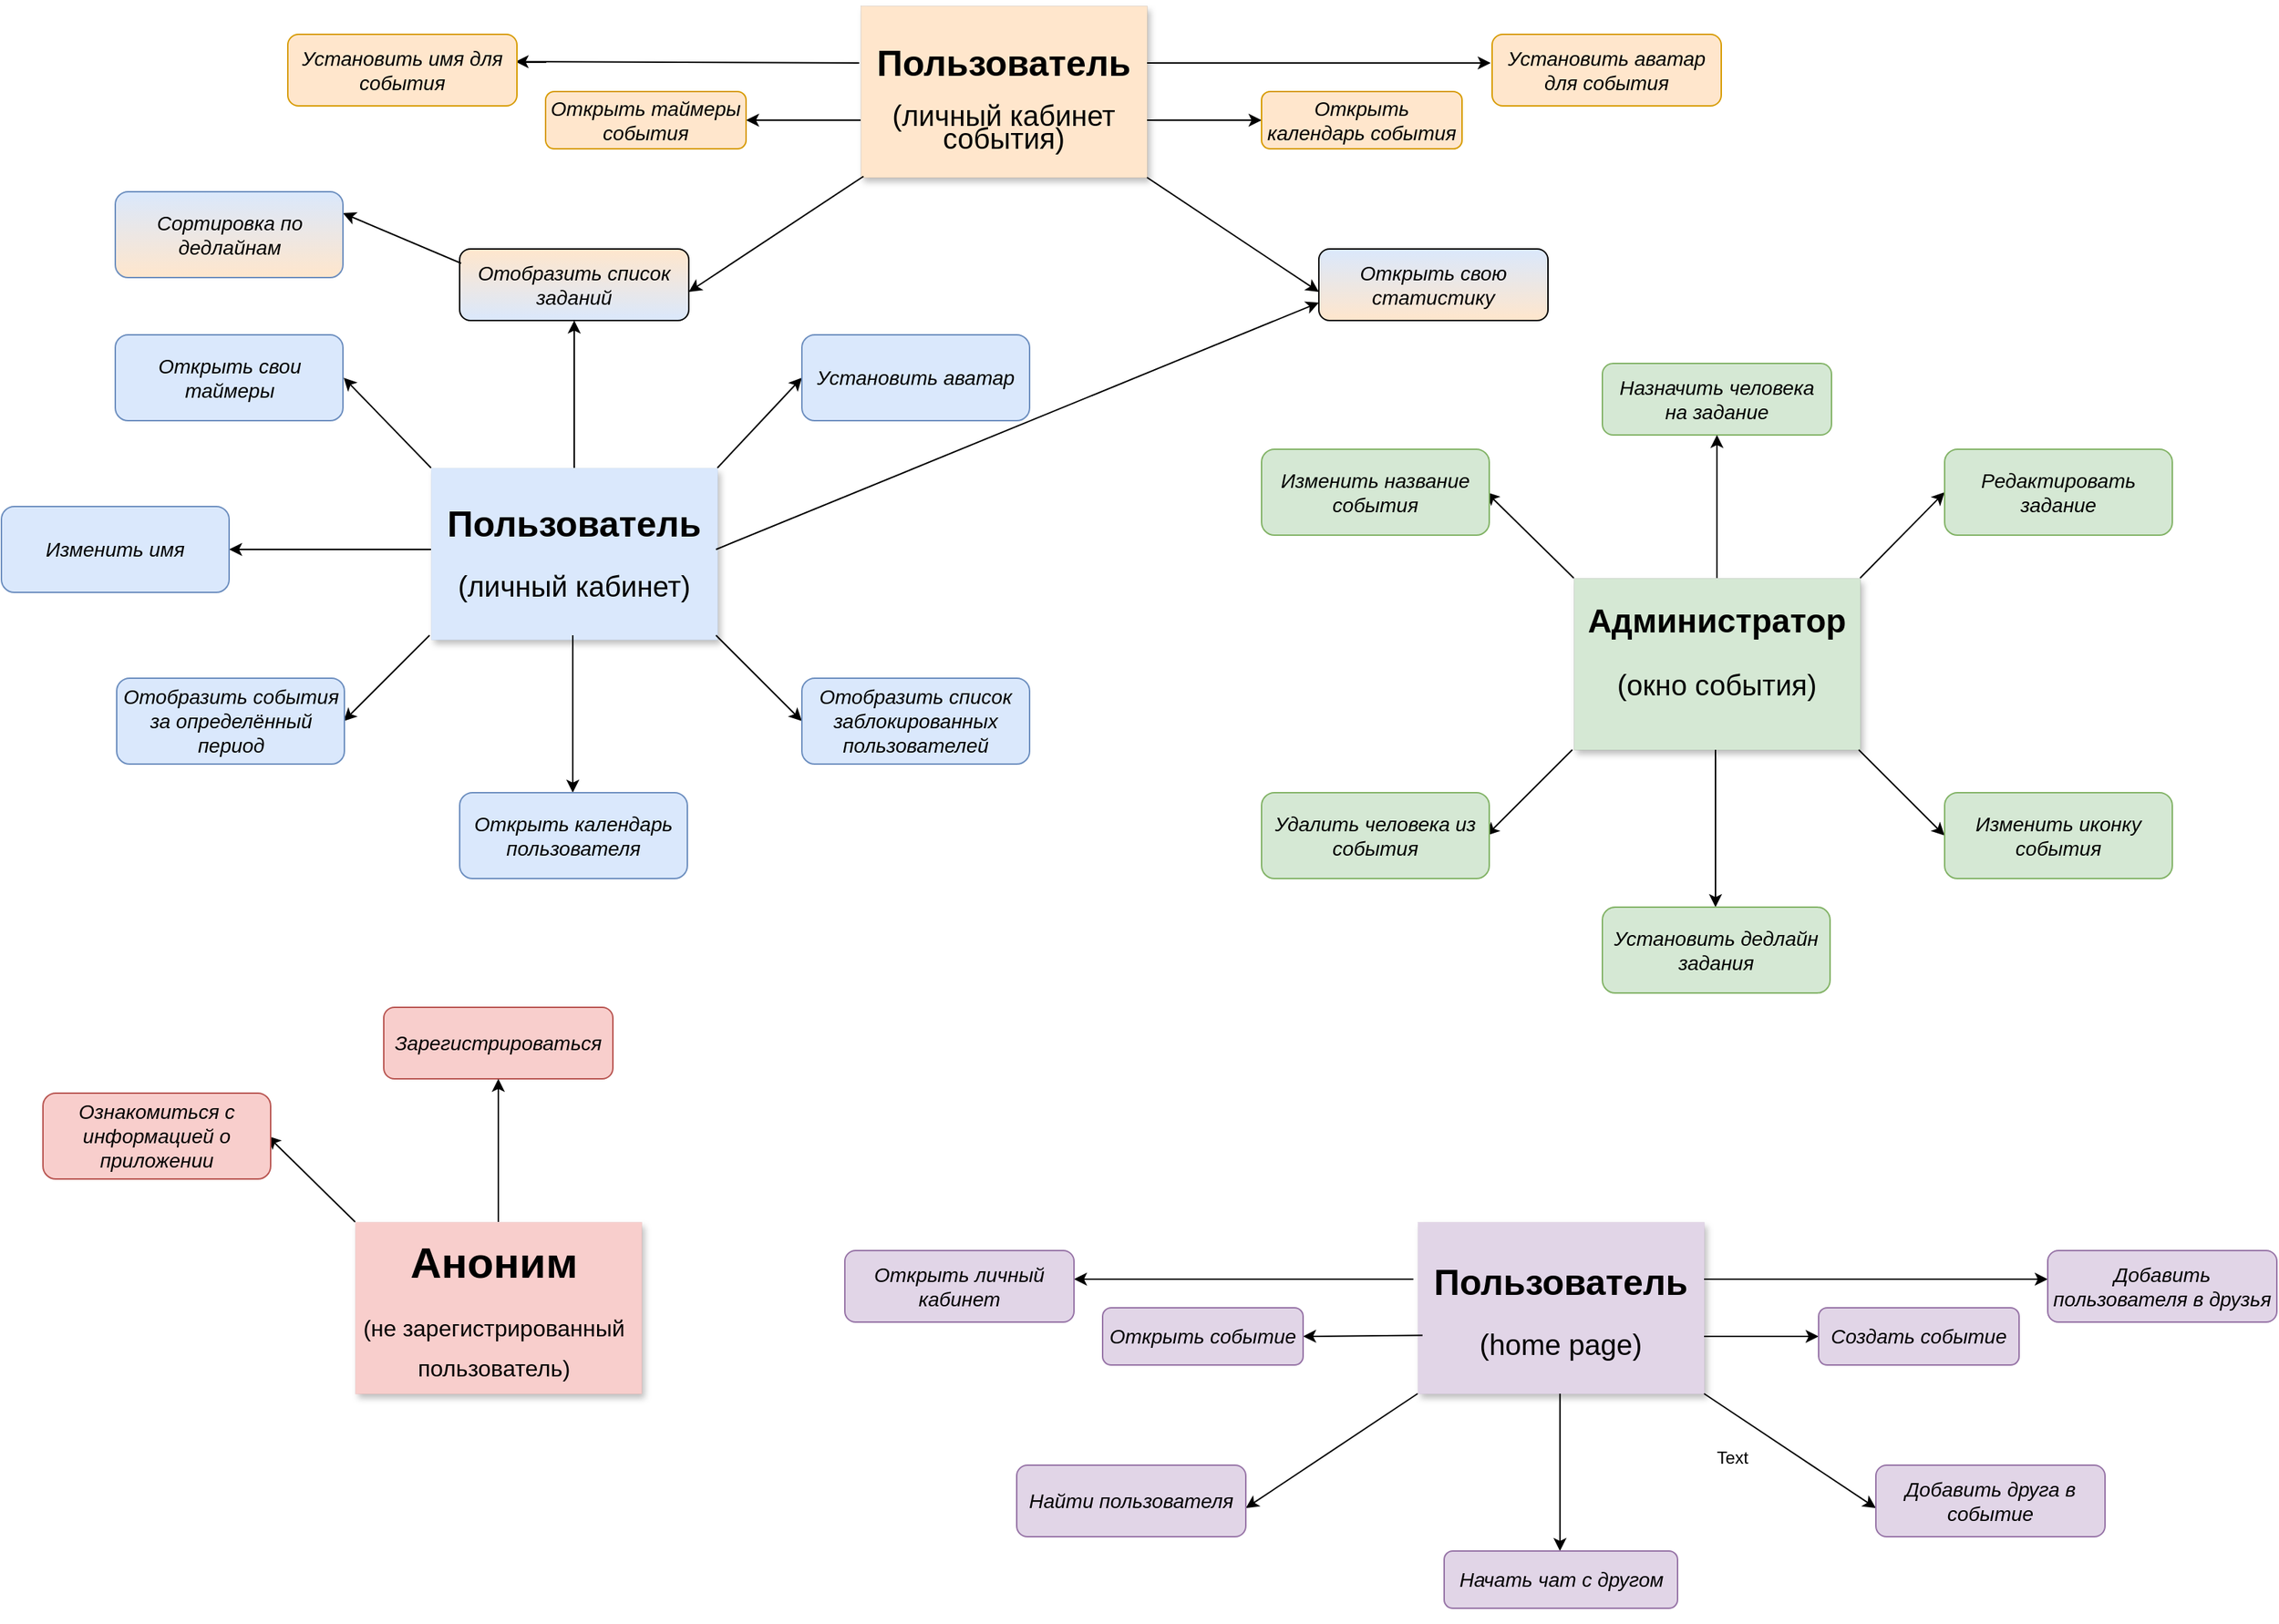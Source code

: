 <mxfile version="24.7.17">
  <diagram name="Страница — 1" id="c5vcmPQGKA1CclteZMsS">
    <mxGraphModel dx="2977" dy="1643" grid="1" gridSize="10" guides="1" tooltips="1" connect="1" arrows="1" fold="1" page="1" pageScale="1" pageWidth="827" pageHeight="1169" math="0" shadow="0">
      <root>
        <mxCell id="0" />
        <mxCell id="1" parent="0" />
        <mxCell id="c9-E3BqU5SS-ii1urZCW-23" value="" style="rounded=0;whiteSpace=wrap;html=1;strokeWidth=0;fillColor=#ffe6cc;strokeColor=#000000;shadow=1;" vertex="1" parent="1">
          <mxGeometry x="641" y="20" width="200" height="120" as="geometry" />
        </mxCell>
        <mxCell id="c9-E3BqU5SS-ii1urZCW-26" value="" style="endArrow=classic;html=1;rounded=0;" edge="1" parent="1">
          <mxGeometry width="50" height="50" relative="1" as="geometry">
            <mxPoint x="841" y="60" as="sourcePoint" />
            <mxPoint x="1081" y="60" as="targetPoint" />
          </mxGeometry>
        </mxCell>
        <mxCell id="c9-E3BqU5SS-ii1urZCW-27" value="" style="endArrow=classic;html=1;rounded=0;" edge="1" parent="1">
          <mxGeometry width="50" height="50" relative="1" as="geometry">
            <mxPoint x="841" y="140" as="sourcePoint" />
            <mxPoint x="961" y="220" as="targetPoint" />
          </mxGeometry>
        </mxCell>
        <mxCell id="c9-E3BqU5SS-ii1urZCW-28" value="" style="endArrow=classic;html=1;rounded=0;exitX=1;exitY=0.5;exitDx=0;exitDy=0;" edge="1" parent="1">
          <mxGeometry width="50" height="50" relative="1" as="geometry">
            <mxPoint x="841" y="100" as="sourcePoint" />
            <mxPoint x="921" y="100" as="targetPoint" />
          </mxGeometry>
        </mxCell>
        <mxCell id="c9-E3BqU5SS-ii1urZCW-29" value="&lt;font style=&quot;font-size: 14px;&quot;&gt;&lt;i&gt;Установить аватар для события&lt;/i&gt;&lt;/font&gt;" style="rounded=1;whiteSpace=wrap;html=1;fillColor=#ffe6cc;strokeColor=#d79b00;" vertex="1" parent="1">
          <mxGeometry x="1082" y="40" width="160" height="50" as="geometry" />
        </mxCell>
        <mxCell id="c9-E3BqU5SS-ii1urZCW-30" value="&lt;i&gt;&lt;font style=&quot;font-size: 14px;&quot;&gt;Открыть календарь события&lt;/font&gt;&lt;/i&gt;" style="rounded=1;whiteSpace=wrap;html=1;fillColor=#ffe6cc;strokeColor=#d79b00;" vertex="1" parent="1">
          <mxGeometry x="921" y="80" width="140" height="40" as="geometry" />
        </mxCell>
        <mxCell id="c9-E3BqU5SS-ii1urZCW-31" value="&lt;i&gt;&lt;font style=&quot;font-size: 14px;&quot;&gt;Открыть свою статистику&lt;/font&gt;&lt;/i&gt;" style="rounded=1;whiteSpace=wrap;html=1;gradientColor=#ffe6cc;fillColor=#dae8fc;" vertex="1" parent="1">
          <mxGeometry x="961" y="190" width="160" height="50" as="geometry" />
        </mxCell>
        <mxCell id="c9-E3BqU5SS-ii1urZCW-32" value="" style="endArrow=classic;html=1;rounded=0;entryX=0.994;entryY=0.382;entryDx=0;entryDy=0;entryPerimeter=0;" edge="1" parent="1" target="c9-E3BqU5SS-ii1urZCW-36">
          <mxGeometry width="50" height="50" relative="1" as="geometry">
            <mxPoint x="640" y="60" as="sourcePoint" />
            <mxPoint x="421" y="65.0" as="targetPoint" />
          </mxGeometry>
        </mxCell>
        <mxCell id="c9-E3BqU5SS-ii1urZCW-34" value="" style="endArrow=classic;html=1;rounded=0;exitX=0;exitY=0.5;exitDx=0;exitDy=0;" edge="1" parent="1">
          <mxGeometry width="50" height="50" relative="1" as="geometry">
            <mxPoint x="641" y="100" as="sourcePoint" />
            <mxPoint x="561" y="100" as="targetPoint" />
          </mxGeometry>
        </mxCell>
        <mxCell id="c9-E3BqU5SS-ii1urZCW-35" value="" style="endArrow=classic;html=1;rounded=0;exitX=0.01;exitY=0.827;exitDx=0;exitDy=0;exitPerimeter=0;" edge="1" parent="1">
          <mxGeometry width="50" height="50" relative="1" as="geometry">
            <mxPoint x="643" y="139.24" as="sourcePoint" />
            <mxPoint x="521" y="220" as="targetPoint" />
          </mxGeometry>
        </mxCell>
        <mxCell id="c9-E3BqU5SS-ii1urZCW-36" value="&lt;font style=&quot;font-size: 14px;&quot;&gt;&lt;i&gt;Установить имя для события&lt;/i&gt;&lt;/font&gt;" style="rounded=1;whiteSpace=wrap;html=1;fillColor=#FFE6CC;strokeColor=#d79b00;gradientColor=none;" vertex="1" parent="1">
          <mxGeometry x="241" y="40" width="160" height="50" as="geometry" />
        </mxCell>
        <mxCell id="c9-E3BqU5SS-ii1urZCW-37" value="&lt;i&gt;&lt;font style=&quot;font-size: 14px;&quot;&gt;Открыть таймеры события&lt;/font&gt;&lt;/i&gt;" style="rounded=1;whiteSpace=wrap;html=1;fillColor=#ffe6cc;strokeColor=#d79b00;" vertex="1" parent="1">
          <mxGeometry x="421" y="80" width="140" height="40" as="geometry" />
        </mxCell>
        <mxCell id="c9-E3BqU5SS-ii1urZCW-38" value="&lt;font style=&quot;font-size: 14px;&quot;&gt;&lt;i&gt;Отобразить список заданий&lt;/i&gt;&lt;/font&gt;" style="rounded=1;whiteSpace=wrap;html=1;gradientColor=#dae8fc;fillColor=#ffe6cc;" vertex="1" parent="1">
          <mxGeometry x="361" y="190" width="160" height="50" as="geometry" />
        </mxCell>
        <mxCell id="c9-E3BqU5SS-ii1urZCW-41" value="" style="rounded=0;whiteSpace=wrap;html=1;strokeWidth=0;fillColor=#dae8fc;strokeColor=#6c8ebf;shadow=1;glass=0;" vertex="1" parent="1">
          <mxGeometry x="341" y="343" width="200" height="120" as="geometry" />
        </mxCell>
        <mxCell id="c9-E3BqU5SS-ii1urZCW-42" value="&lt;h1 style=&quot;margin-top: 0px;&quot;&gt;&lt;font style=&quot;font-size: 25px;&quot;&gt;Пользователь&lt;/font&gt;&lt;/h1&gt;&lt;div&gt;&lt;font style=&quot;font-size: 20px;&quot;&gt;(личный кабинет)&lt;/font&gt;&lt;/div&gt;" style="text;html=1;whiteSpace=wrap;overflow=hidden;rounded=0;align=center;" vertex="1" parent="1">
          <mxGeometry x="341" y="360" width="200" height="120" as="geometry" />
        </mxCell>
        <mxCell id="c9-E3BqU5SS-ii1urZCW-43" value="" style="endArrow=classic;html=1;rounded=0;exitX=0;exitY=1;exitDx=0;exitDy=0;entryX=1;entryY=0.25;entryDx=0;entryDy=0;" edge="1" parent="1" target="c9-E3BqU5SS-ii1urZCW-44">
          <mxGeometry width="50" height="50" relative="1" as="geometry">
            <mxPoint x="362" y="200" as="sourcePoint" />
            <mxPoint x="241" y="200" as="targetPoint" />
          </mxGeometry>
        </mxCell>
        <mxCell id="c9-E3BqU5SS-ii1urZCW-44" value="&lt;font style=&quot;font-size: 14px;&quot;&gt;&lt;i&gt;Сортировка по дедлайнам&lt;/i&gt;&lt;/font&gt;" style="rounded=1;whiteSpace=wrap;html=1;fillColor=#dae8fc;strokeColor=#6c8ebf;gradientColor=#ffe6cc;" vertex="1" parent="1">
          <mxGeometry x="120.5" y="150" width="159" height="60" as="geometry" />
        </mxCell>
        <mxCell id="c9-E3BqU5SS-ii1urZCW-45" value="" style="endArrow=classic;html=1;rounded=0;exitX=0.5;exitY=0;exitDx=0;exitDy=0;entryX=0.5;entryY=1;entryDx=0;entryDy=0;" edge="1" parent="1" source="c9-E3BqU5SS-ii1urZCW-41" target="c9-E3BqU5SS-ii1urZCW-38">
          <mxGeometry width="50" height="50" relative="1" as="geometry">
            <mxPoint x="750" y="290" as="sourcePoint" />
            <mxPoint x="280" y="250" as="targetPoint" />
          </mxGeometry>
        </mxCell>
        <mxCell id="c9-E3BqU5SS-ii1urZCW-46" value="" style="endArrow=classic;html=1;rounded=0;exitX=1;exitY=0;exitDx=0;exitDy=0;" edge="1" parent="1" source="c9-E3BqU5SS-ii1urZCW-41">
          <mxGeometry width="50" height="50" relative="1" as="geometry">
            <mxPoint x="750" y="290" as="sourcePoint" />
            <mxPoint x="600" y="280" as="targetPoint" />
          </mxGeometry>
        </mxCell>
        <mxCell id="c9-E3BqU5SS-ii1urZCW-47" value="" style="endArrow=classic;html=1;rounded=0;entryX=0;entryY=0.75;entryDx=0;entryDy=0;" edge="1" parent="1" target="c9-E3BqU5SS-ii1urZCW-31">
          <mxGeometry width="50" height="50" relative="1" as="geometry">
            <mxPoint x="540" y="400" as="sourcePoint" />
            <mxPoint x="690" y="400" as="targetPoint" />
          </mxGeometry>
        </mxCell>
        <mxCell id="c9-E3BqU5SS-ii1urZCW-48" value="" style="endArrow=classic;html=1;rounded=0;" edge="1" parent="1">
          <mxGeometry width="50" height="50" relative="1" as="geometry">
            <mxPoint x="540" y="460" as="sourcePoint" />
            <mxPoint x="600" y="520" as="targetPoint" />
          </mxGeometry>
        </mxCell>
        <mxCell id="c9-E3BqU5SS-ii1urZCW-49" value="" style="endArrow=classic;html=1;rounded=0;" edge="1" parent="1">
          <mxGeometry width="50" height="50" relative="1" as="geometry">
            <mxPoint x="340" y="460" as="sourcePoint" />
            <mxPoint x="280" y="520" as="targetPoint" />
          </mxGeometry>
        </mxCell>
        <mxCell id="c9-E3BqU5SS-ii1urZCW-50" value="" style="endArrow=classic;html=1;rounded=0;exitX=0;exitY=0;exitDx=0;exitDy=0;" edge="1" parent="1" source="c9-E3BqU5SS-ii1urZCW-41">
          <mxGeometry width="50" height="50" relative="1" as="geometry">
            <mxPoint x="581" y="380" as="sourcePoint" />
            <mxPoint x="280" y="280" as="targetPoint" />
          </mxGeometry>
        </mxCell>
        <mxCell id="c9-E3BqU5SS-ii1urZCW-51" value="" style="endArrow=classic;html=1;rounded=0;" edge="1" parent="1">
          <mxGeometry width="50" height="50" relative="1" as="geometry">
            <mxPoint x="440" y="460" as="sourcePoint" />
            <mxPoint x="440" y="570" as="targetPoint" />
          </mxGeometry>
        </mxCell>
        <mxCell id="c9-E3BqU5SS-ii1urZCW-52" value="" style="endArrow=classic;html=1;rounded=0;exitX=0;exitY=0.25;exitDx=0;exitDy=0;" edge="1" parent="1">
          <mxGeometry width="50" height="50" relative="1" as="geometry">
            <mxPoint x="341" y="400" as="sourcePoint" />
            <mxPoint x="200" y="400" as="targetPoint" />
          </mxGeometry>
        </mxCell>
        <mxCell id="c9-E3BqU5SS-ii1urZCW-53" value="&lt;font style=&quot;font-size: 14px;&quot;&gt;&lt;i&gt;Открыть свои таймеры&lt;/i&gt;&lt;/font&gt;" style="rounded=1;whiteSpace=wrap;html=1;shadow=0;fillColor=#dae8fc;strokeColor=#6c8ebf;" vertex="1" parent="1">
          <mxGeometry x="120.5" y="250" width="159" height="60" as="geometry" />
        </mxCell>
        <mxCell id="c9-E3BqU5SS-ii1urZCW-54" value="&lt;font style=&quot;font-size: 14px;&quot;&gt;&lt;i&gt;Изменить имя&lt;/i&gt;&lt;/font&gt;" style="rounded=1;whiteSpace=wrap;html=1;fillColor=#dae8fc;strokeColor=#6c8ebf;" vertex="1" parent="1">
          <mxGeometry x="41" y="370" width="159" height="60" as="geometry" />
        </mxCell>
        <mxCell id="c9-E3BqU5SS-ii1urZCW-55" value="&lt;font style=&quot;font-size: 14px;&quot;&gt;&lt;i&gt;Установить аватар&lt;/i&gt;&lt;/font&gt;" style="rounded=1;whiteSpace=wrap;html=1;fillColor=#dae8fc;strokeColor=#6c8ebf;" vertex="1" parent="1">
          <mxGeometry x="600" y="250" width="159" height="60" as="geometry" />
        </mxCell>
        <mxCell id="c9-E3BqU5SS-ii1urZCW-56" value="&lt;font style=&quot;font-size: 14px;&quot;&gt;&lt;i&gt;Отобразить события за определённый период&lt;/i&gt;&lt;/font&gt;" style="rounded=1;whiteSpace=wrap;html=1;fillColor=#dae8fc;strokeColor=#6c8ebf;" vertex="1" parent="1">
          <mxGeometry x="121.5" y="490" width="159" height="60" as="geometry" />
        </mxCell>
        <mxCell id="c9-E3BqU5SS-ii1urZCW-57" value="&lt;font style=&quot;font-size: 14px;&quot;&gt;&lt;i&gt;Отобразить список заблокированных пользователей&lt;/i&gt;&lt;/font&gt;" style="rounded=1;whiteSpace=wrap;html=1;fillColor=#dae8fc;strokeColor=#6c8ebf;" vertex="1" parent="1">
          <mxGeometry x="600" y="490" width="159" height="60" as="geometry" />
        </mxCell>
        <mxCell id="c9-E3BqU5SS-ii1urZCW-58" value="&lt;font style=&quot;font-size: 14px;&quot;&gt;&lt;i&gt;Открыть календарь пользователя&lt;/i&gt;&lt;/font&gt;" style="rounded=1;whiteSpace=wrap;html=1;fillColor=#dae8fc;strokeColor=#6c8ebf;" vertex="1" parent="1">
          <mxGeometry x="361" y="570" width="159" height="60" as="geometry" />
        </mxCell>
        <mxCell id="c9-E3BqU5SS-ii1urZCW-75" value="&lt;span style=&quot;font-size: 14px;&quot;&gt;&lt;i&gt;Зарегистрироваться&lt;/i&gt;&lt;/span&gt;" style="rounded=1;whiteSpace=wrap;html=1;fillColor=#f8cecc;strokeColor=#b85450;" vertex="1" parent="1">
          <mxGeometry x="308" y="720" width="160" height="50" as="geometry" />
        </mxCell>
        <mxCell id="c9-E3BqU5SS-ii1urZCW-76" value="" style="rounded=0;whiteSpace=wrap;html=1;strokeWidth=0;shadow=1;fillColor=#f8cecc;strokeColor=#b85450;" vertex="1" parent="1">
          <mxGeometry x="288" y="870" width="200" height="120" as="geometry" />
        </mxCell>
        <mxCell id="c9-E3BqU5SS-ii1urZCW-77" value="&lt;h1 style=&quot;margin-top: 0px; line-height: 100%;&quot;&gt;&lt;span style=&quot;background-color: initial;&quot;&gt;&lt;font style=&quot;font-size: 30px;&quot;&gt;Аноним&lt;/font&gt;&lt;/span&gt;&lt;/h1&gt;&lt;h1 style=&quot;margin-top: 0px; line-height: 105%;&quot;&gt;&lt;span style=&quot;background-color: initial; font-weight: normal;&quot;&gt;&lt;font style=&quot;font-size: 16px;&quot;&gt;(не зарегистрированный пользователь)&lt;/font&gt;&lt;/span&gt;&lt;br&gt;&lt;/h1&gt;" style="text;html=1;whiteSpace=wrap;overflow=hidden;rounded=0;align=center;strokeWidth=2;" vertex="1" parent="1">
          <mxGeometry x="290" y="880" width="190" height="100" as="geometry" />
        </mxCell>
        <mxCell id="c9-E3BqU5SS-ii1urZCW-78" value="" style="endArrow=classic;html=1;rounded=0;exitX=0.5;exitY=0;exitDx=0;exitDy=0;entryX=0.5;entryY=1;entryDx=0;entryDy=0;" edge="1" parent="1" source="c9-E3BqU5SS-ii1urZCW-76" target="c9-E3BqU5SS-ii1urZCW-75">
          <mxGeometry width="50" height="50" relative="1" as="geometry">
            <mxPoint x="697" y="820" as="sourcePoint" />
            <mxPoint x="227" y="780" as="targetPoint" />
          </mxGeometry>
        </mxCell>
        <mxCell id="c9-E3BqU5SS-ii1urZCW-79" value="" style="endArrow=classic;html=1;rounded=0;exitX=0;exitY=0;exitDx=0;exitDy=0;" edge="1" parent="1" source="c9-E3BqU5SS-ii1urZCW-76">
          <mxGeometry width="50" height="50" relative="1" as="geometry">
            <mxPoint x="528" y="910" as="sourcePoint" />
            <mxPoint x="227" y="810" as="targetPoint" />
          </mxGeometry>
        </mxCell>
        <mxCell id="c9-E3BqU5SS-ii1urZCW-80" value="&lt;font style=&quot;font-size: 14px;&quot;&gt;&lt;i&gt;Ознакомиться с информацией о приложении&lt;/i&gt;&lt;/font&gt;" style="rounded=1;whiteSpace=wrap;html=1;fillColor=#f8cecc;strokeColor=#b85450;" vertex="1" parent="1">
          <mxGeometry x="70" y="780" width="159" height="60" as="geometry" />
        </mxCell>
        <mxCell id="c9-E3BqU5SS-ii1urZCW-81" value="&lt;h1 style=&quot;margin-top: 0px; font-size: 25px; line-height: 110%;&quot;&gt;&lt;font style=&quot;font-size: 25px;&quot;&gt;Пользователь&lt;/font&gt;&lt;/h1&gt;&lt;div style=&quot;line-height: 110%;&quot;&gt;&lt;font style=&quot;font-size: 20px;&quot;&gt;(личный кабинет события)&lt;/font&gt;&lt;/div&gt;" style="text;html=1;whiteSpace=wrap;overflow=hidden;rounded=0;align=center;" vertex="1" parent="1">
          <mxGeometry x="641" y="40" width="200" height="90" as="geometry" />
        </mxCell>
        <mxCell id="c9-E3BqU5SS-ii1urZCW-82" value="" style="rounded=0;whiteSpace=wrap;html=1;strokeWidth=0;shadow=1;fillColor=#e1d5e7;strokeColor=#9673a6;" vertex="1" parent="1">
          <mxGeometry x="1030" y="870" width="200" height="120" as="geometry" />
        </mxCell>
        <mxCell id="c9-E3BqU5SS-ii1urZCW-83" value="&lt;h1 style=&quot;margin-top: 0px; font-size: 25px;&quot;&gt;&lt;font style=&quot;font-size: 25px;&quot;&gt;Пользователь&lt;/font&gt;&lt;/h1&gt;&lt;div style=&quot;&quot;&gt;&lt;font style=&quot;font-size: 20px;&quot;&gt;(home page)&lt;/font&gt;&lt;/div&gt;" style="text;html=1;whiteSpace=wrap;overflow=hidden;rounded=0;align=center;" vertex="1" parent="1">
          <mxGeometry x="1030" y="890" width="200" height="90" as="geometry" />
        </mxCell>
        <mxCell id="c9-E3BqU5SS-ii1urZCW-84" value="Text" style="text;html=1;align=center;verticalAlign=middle;resizable=0;points=[];autosize=1;strokeColor=none;fillColor=none;" vertex="1" parent="1">
          <mxGeometry x="1087" y="1120" width="50" height="30" as="geometry" />
        </mxCell>
        <mxCell id="c9-E3BqU5SS-ii1urZCW-85" value="" style="endArrow=classic;html=1;rounded=0;" edge="1" parent="1">
          <mxGeometry width="50" height="50" relative="1" as="geometry">
            <mxPoint x="1230" y="910" as="sourcePoint" />
            <mxPoint x="1470" y="910" as="targetPoint" />
          </mxGeometry>
        </mxCell>
        <mxCell id="c9-E3BqU5SS-ii1urZCW-86" value="" style="endArrow=classic;html=1;rounded=0;" edge="1" parent="1">
          <mxGeometry width="50" height="50" relative="1" as="geometry">
            <mxPoint x="1230" y="990" as="sourcePoint" />
            <mxPoint x="1350" y="1070" as="targetPoint" />
          </mxGeometry>
        </mxCell>
        <mxCell id="c9-E3BqU5SS-ii1urZCW-87" value="" style="endArrow=classic;html=1;rounded=0;" edge="1" parent="1">
          <mxGeometry width="50" height="50" relative="1" as="geometry">
            <mxPoint x="1230" y="950" as="sourcePoint" />
            <mxPoint x="1310" y="950" as="targetPoint" />
          </mxGeometry>
        </mxCell>
        <mxCell id="c9-E3BqU5SS-ii1urZCW-88" value="&lt;font style=&quot;font-size: 14px;&quot;&gt;&lt;i&gt;Добавить пользователя в друзья&lt;/i&gt;&lt;/font&gt;" style="rounded=1;whiteSpace=wrap;html=1;fillColor=#e1d5e7;strokeColor=#9673a6;" vertex="1" parent="1">
          <mxGeometry x="1470" y="890" width="160" height="50" as="geometry" />
        </mxCell>
        <mxCell id="c9-E3BqU5SS-ii1urZCW-89" value="&lt;i&gt;&lt;font style=&quot;font-size: 14px;&quot;&gt;Создать событие&lt;/font&gt;&lt;/i&gt;" style="rounded=1;whiteSpace=wrap;html=1;fillColor=#e1d5e7;strokeColor=#9673a6;" vertex="1" parent="1">
          <mxGeometry x="1310" y="930" width="140" height="40" as="geometry" />
        </mxCell>
        <mxCell id="c9-E3BqU5SS-ii1urZCW-90" value="&lt;i&gt;&lt;font style=&quot;font-size: 14px;&quot;&gt;Добавить друга в событие&lt;/font&gt;&lt;/i&gt;" style="rounded=1;whiteSpace=wrap;html=1;fillColor=#e1d5e7;strokeColor=#9673a6;" vertex="1" parent="1">
          <mxGeometry x="1350" y="1040" width="160" height="50" as="geometry" />
        </mxCell>
        <mxCell id="c9-E3BqU5SS-ii1urZCW-91" value="" style="endArrow=classic;html=1;rounded=0;" edge="1" parent="1">
          <mxGeometry width="50" height="50" relative="1" as="geometry">
            <mxPoint x="1027" y="910" as="sourcePoint" />
            <mxPoint x="790" y="910" as="targetPoint" />
          </mxGeometry>
        </mxCell>
        <mxCell id="c9-E3BqU5SS-ii1urZCW-92" value="" style="endArrow=classic;html=1;rounded=0;exitX=0.5;exitY=1;exitDx=0;exitDy=0;" edge="1" parent="1">
          <mxGeometry width="50" height="50" relative="1" as="geometry">
            <mxPoint x="1129.38" y="990" as="sourcePoint" />
            <mxPoint x="1129.38" y="1100" as="targetPoint" />
          </mxGeometry>
        </mxCell>
        <mxCell id="c9-E3BqU5SS-ii1urZCW-93" value="" style="endArrow=classic;html=1;rounded=0;exitX=0.017;exitY=0.659;exitDx=0;exitDy=0;exitPerimeter=0;" edge="1" parent="1" source="c9-E3BqU5SS-ii1urZCW-83">
          <mxGeometry width="50" height="50" relative="1" as="geometry">
            <mxPoint x="990" y="960" as="sourcePoint" />
            <mxPoint x="950" y="950" as="targetPoint" />
          </mxGeometry>
        </mxCell>
        <mxCell id="c9-E3BqU5SS-ii1urZCW-94" value="" style="endArrow=classic;html=1;rounded=0;exitX=0;exitY=1;exitDx=0;exitDy=0;" edge="1" parent="1" source="c9-E3BqU5SS-ii1urZCW-82">
          <mxGeometry width="50" height="50" relative="1" as="geometry">
            <mxPoint x="1020" y="1000" as="sourcePoint" />
            <mxPoint x="910" y="1070" as="targetPoint" />
          </mxGeometry>
        </mxCell>
        <mxCell id="c9-E3BqU5SS-ii1urZCW-95" value="&lt;font style=&quot;font-size: 14px;&quot;&gt;&lt;i&gt;Открыть личный кабинет&lt;/i&gt;&lt;/font&gt;" style="rounded=1;whiteSpace=wrap;html=1;fillColor=#e1d5e7;strokeColor=#9673a6;" vertex="1" parent="1">
          <mxGeometry x="630" y="890" width="160" height="50" as="geometry" />
        </mxCell>
        <mxCell id="c9-E3BqU5SS-ii1urZCW-96" value="&lt;i&gt;&lt;font style=&quot;font-size: 14px;&quot;&gt;Открыть событие&lt;/font&gt;&lt;/i&gt;" style="rounded=1;whiteSpace=wrap;html=1;fillColor=#e1d5e7;strokeColor=#9673a6;" vertex="1" parent="1">
          <mxGeometry x="810" y="930" width="140" height="40" as="geometry" />
        </mxCell>
        <mxCell id="c9-E3BqU5SS-ii1urZCW-97" value="&lt;font style=&quot;font-size: 14px;&quot;&gt;&lt;i&gt;Найти пользователя&lt;/i&gt;&lt;/font&gt;" style="rounded=1;whiteSpace=wrap;html=1;fillColor=#e1d5e7;strokeColor=#9673a6;" vertex="1" parent="1">
          <mxGeometry x="750" y="1040" width="160" height="50" as="geometry" />
        </mxCell>
        <mxCell id="c9-E3BqU5SS-ii1urZCW-98" value="&lt;font style=&quot;font-size: 14px;&quot;&gt;&lt;i style=&quot;&quot;&gt;Начать чат с другом&lt;/i&gt;&lt;/font&gt;" style="rounded=1;whiteSpace=wrap;html=1;fillColor=#e1d5e7;strokeColor=#9673a6;" vertex="1" parent="1">
          <mxGeometry x="1048.5" y="1100" width="163" height="40" as="geometry" />
        </mxCell>
        <mxCell id="c9-E3BqU5SS-ii1urZCW-99" value="Text" style="text;html=1;align=center;verticalAlign=middle;whiteSpace=wrap;rounded=0;" vertex="1" parent="1">
          <mxGeometry x="1220" y="1020" width="60" height="30" as="geometry" />
        </mxCell>
        <mxCell id="c9-E3BqU5SS-ii1urZCW-100" value="&lt;font style=&quot;font-size: 14px;&quot;&gt;&lt;i style=&quot;&quot;&gt;Назначить человека&lt;/i&gt;&lt;/font&gt;&lt;div&gt;&lt;font style=&quot;font-size: 14px;&quot;&gt;&lt;i style=&quot;&quot;&gt;на задание&lt;/i&gt;&lt;/font&gt;&lt;/div&gt;" style="rounded=1;whiteSpace=wrap;html=1;fillColor=#d5e8d4;strokeColor=#82b366;" vertex="1" parent="1">
          <mxGeometry x="1159" y="270" width="160" height="50" as="geometry" />
        </mxCell>
        <mxCell id="c9-E3BqU5SS-ii1urZCW-101" value="" style="rounded=0;whiteSpace=wrap;html=1;strokeWidth=0;fillColor=#d5e8d4;strokeColor=#000000;shadow=1;" vertex="1" parent="1">
          <mxGeometry x="1139" y="420" width="200" height="120" as="geometry" />
        </mxCell>
        <mxCell id="c9-E3BqU5SS-ii1urZCW-102" value="&lt;h1 style=&quot;margin-top: 0px; font-size: 23px;&quot;&gt;&lt;span style=&quot;background-color: initial;&quot;&gt;&lt;font style=&quot;font-size: 23px;&quot;&gt;Администратор&lt;/font&gt;&lt;/span&gt;&lt;/h1&gt;&lt;h1 style=&quot;margin-top: 0px;&quot;&gt;&lt;span style=&quot;background-color: initial; font-weight: normal;&quot;&gt;&lt;font style=&quot;font-size: 20px;&quot;&gt;(окно события)&lt;/font&gt;&lt;/span&gt;&lt;br&gt;&lt;/h1&gt;" style="text;html=1;whiteSpace=wrap;overflow=hidden;rounded=0;align=center;" vertex="1" parent="1">
          <mxGeometry x="1143.5" y="430" width="190" height="100" as="geometry" />
        </mxCell>
        <mxCell id="c9-E3BqU5SS-ii1urZCW-103" value="" style="endArrow=classic;html=1;rounded=0;exitX=0.5;exitY=0;exitDx=0;exitDy=0;entryX=0.5;entryY=1;entryDx=0;entryDy=0;" edge="1" parent="1" source="c9-E3BqU5SS-ii1urZCW-101" target="c9-E3BqU5SS-ii1urZCW-100">
          <mxGeometry width="50" height="50" relative="1" as="geometry">
            <mxPoint x="1548" y="370" as="sourcePoint" />
            <mxPoint x="1078" y="330" as="targetPoint" />
          </mxGeometry>
        </mxCell>
        <mxCell id="c9-E3BqU5SS-ii1urZCW-104" value="" style="endArrow=classic;html=1;rounded=0;exitX=1;exitY=0;exitDx=0;exitDy=0;" edge="1" parent="1" source="c9-E3BqU5SS-ii1urZCW-101">
          <mxGeometry width="50" height="50" relative="1" as="geometry">
            <mxPoint x="1548" y="370" as="sourcePoint" />
            <mxPoint x="1398" y="360" as="targetPoint" />
          </mxGeometry>
        </mxCell>
        <mxCell id="c9-E3BqU5SS-ii1urZCW-105" value="" style="endArrow=classic;html=1;rounded=0;" edge="1" parent="1">
          <mxGeometry width="50" height="50" relative="1" as="geometry">
            <mxPoint x="1338" y="540" as="sourcePoint" />
            <mxPoint x="1398" y="600" as="targetPoint" />
          </mxGeometry>
        </mxCell>
        <mxCell id="c9-E3BqU5SS-ii1urZCW-106" value="" style="endArrow=classic;html=1;rounded=0;" edge="1" parent="1">
          <mxGeometry width="50" height="50" relative="1" as="geometry">
            <mxPoint x="1138" y="540" as="sourcePoint" />
            <mxPoint x="1078" y="600" as="targetPoint" />
          </mxGeometry>
        </mxCell>
        <mxCell id="c9-E3BqU5SS-ii1urZCW-107" value="" style="endArrow=classic;html=1;rounded=0;exitX=0;exitY=0;exitDx=0;exitDy=0;" edge="1" parent="1" source="c9-E3BqU5SS-ii1urZCW-101">
          <mxGeometry width="50" height="50" relative="1" as="geometry">
            <mxPoint x="1379" y="460" as="sourcePoint" />
            <mxPoint x="1078" y="360" as="targetPoint" />
          </mxGeometry>
        </mxCell>
        <mxCell id="c9-E3BqU5SS-ii1urZCW-108" value="" style="endArrow=classic;html=1;rounded=0;" edge="1" parent="1">
          <mxGeometry width="50" height="50" relative="1" as="geometry">
            <mxPoint x="1238" y="540" as="sourcePoint" />
            <mxPoint x="1238" y="650" as="targetPoint" />
          </mxGeometry>
        </mxCell>
        <mxCell id="c9-E3BqU5SS-ii1urZCW-109" value="&lt;font style=&quot;font-size: 14px;&quot;&gt;&lt;i&gt;Редактировать&lt;/i&gt;&lt;/font&gt;&lt;div&gt;&lt;font style=&quot;font-size: 14px;&quot;&gt;&lt;i&gt;задание&lt;/i&gt;&lt;/font&gt;&lt;/div&gt;" style="rounded=1;whiteSpace=wrap;html=1;fillColor=#d5e8d4;strokeColor=#82b366;" vertex="1" parent="1">
          <mxGeometry x="1398" y="330" width="159" height="60" as="geometry" />
        </mxCell>
        <mxCell id="c9-E3BqU5SS-ii1urZCW-110" value="&lt;font style=&quot;font-size: 14px;&quot;&gt;&lt;i&gt;Изменить иконку события&lt;/i&gt;&lt;/font&gt;" style="rounded=1;whiteSpace=wrap;html=1;fillColor=#d5e8d4;strokeColor=#82b366;" vertex="1" parent="1">
          <mxGeometry x="1398" y="570" width="159" height="60" as="geometry" />
        </mxCell>
        <mxCell id="c9-E3BqU5SS-ii1urZCW-111" value="&lt;font style=&quot;font-size: 14px;&quot;&gt;&lt;i&gt;Установить дедлайн задания&lt;/i&gt;&lt;/font&gt;" style="rounded=1;whiteSpace=wrap;html=1;fillColor=#d5e8d4;strokeColor=#82b366;" vertex="1" parent="1">
          <mxGeometry x="1159" y="650" width="159" height="60" as="geometry" />
        </mxCell>
        <mxCell id="c9-E3BqU5SS-ii1urZCW-112" value="&lt;font style=&quot;font-size: 14px;&quot;&gt;&lt;i&gt;Изменить название события&lt;/i&gt;&lt;/font&gt;" style="rounded=1;whiteSpace=wrap;html=1;fillColor=#d5e8d4;strokeColor=#82b366;" vertex="1" parent="1">
          <mxGeometry x="921" y="330" width="159" height="60" as="geometry" />
        </mxCell>
        <mxCell id="c9-E3BqU5SS-ii1urZCW-113" value="&lt;font style=&quot;font-size: 14px;&quot;&gt;&lt;i&gt;Удалить человека из события&lt;/i&gt;&lt;/font&gt;" style="rounded=1;whiteSpace=wrap;html=1;fillColor=#d5e8d4;strokeColor=#82b366;" vertex="1" parent="1">
          <mxGeometry x="921" y="570" width="159" height="60" as="geometry" />
        </mxCell>
      </root>
    </mxGraphModel>
  </diagram>
</mxfile>
